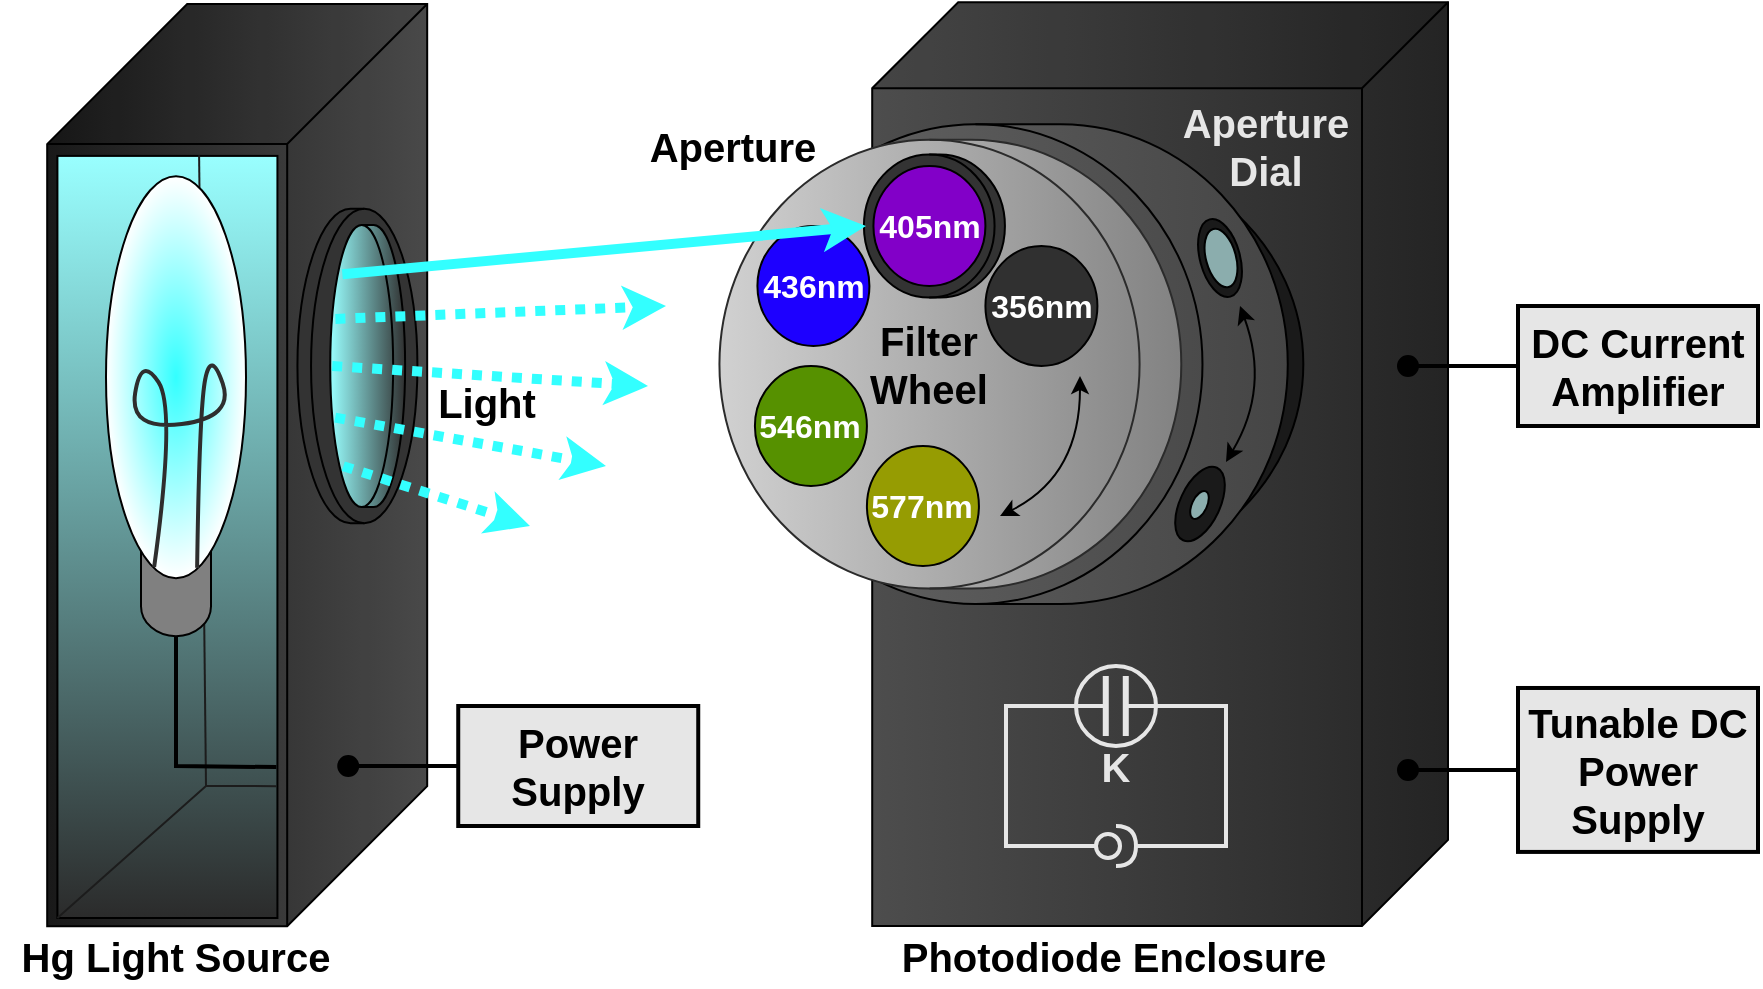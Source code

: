 <mxfile version="21.6.8" type="device">
  <diagram name="Page-1" id="J9Ec9AoUpxR5fXB4Tdid">
    <mxGraphModel dx="1562" dy="908" grid="1" gridSize="10" guides="1" tooltips="1" connect="1" arrows="1" fold="1" page="1" pageScale="1" pageWidth="850" pageHeight="1100" math="0" shadow="0">
      <root>
        <mxCell id="0" />
        <mxCell id="1" parent="0" />
        <mxCell id="gTJPBpC8XMw1r8A2eHfk-77" value="" style="shape=cube;whiteSpace=wrap;html=1;boundedLbl=1;backgroundOutline=1;darkOpacity=0.05;darkOpacity2=0.1;size=70;rotation=90;fillColor=#4D4D4D;gradientColor=#191919;fontSize=20;" parent="1" vertex="1">
          <mxGeometry x="-54.93" y="394.55" width="461.05" height="190" as="geometry" />
        </mxCell>
        <mxCell id="gTJPBpC8XMw1r8A2eHfk-78" value="" style="rounded=0;whiteSpace=wrap;html=1;fillColor=#99FFFF;gradientColor=#2B2B2B;gradientDirection=south;fontSize=20;" parent="1" vertex="1">
          <mxGeometry x="85.71" y="334.95" width="110" height="381.05" as="geometry" />
        </mxCell>
        <mxCell id="gTJPBpC8XMw1r8A2eHfk-33" value="" style="shape=cube;whiteSpace=wrap;html=1;boundedLbl=1;backgroundOutline=1;darkOpacity=0.05;darkOpacity2=0.1;size=43;rotation=90;fillColor=#4D4D4D;shadow=0;gradientColor=#262626;gradientDirection=north;fontSize=20;" parent="1" vertex="1">
          <mxGeometry x="406.12" y="345.07" width="461.86" height="287.9" as="geometry" />
        </mxCell>
        <mxCell id="gTJPBpC8XMw1r8A2eHfk-34" value="" style="shape=cylinder3;whiteSpace=wrap;html=1;boundedLbl=1;backgroundOutline=1;size=113.524;rotation=-90;fillColor=#1A1A1A;gradientColor=none;fontSize=20;" parent="1" vertex="1">
          <mxGeometry x="469.81" y="306.16" width="211.91" height="265.79" as="geometry" />
        </mxCell>
        <mxCell id="gTJPBpC8XMw1r8A2eHfk-12" value="" style="shape=cylinder3;whiteSpace=wrap;html=1;boundedLbl=1;backgroundOutline=1;size=113.524;rotation=-90;fillColor=#666666;gradientColor=#454545;fontSize=20;" parent="1" vertex="1">
          <mxGeometry x="446.09" y="304.22" width="239.89" height="269.69" as="geometry" />
        </mxCell>
        <mxCell id="gTJPBpC8XMw1r8A2eHfk-1" value="" style="shape=cylinder3;whiteSpace=wrap;html=1;boundedLbl=1;backgroundOutline=1;size=105.038;rotation=-90;fillColor=#D1D1D1;gradientColor=#828282;gradientDirection=south;strokeColor=#2B2B2B;fontSize=20;" parent="1" vertex="1">
          <mxGeometry x="420" y="323.6" width="224.37" height="230.93" as="geometry" />
        </mxCell>
        <mxCell id="gTJPBpC8XMw1r8A2eHfk-5" value="" style="ellipse;whiteSpace=wrap;html=1;fillColor=#303030;fontSize=20;" parent="1" vertex="1">
          <mxGeometry x="549.71" y="380" width="56" height="60" as="geometry" />
        </mxCell>
        <mxCell id="gTJPBpC8XMw1r8A2eHfk-6" value="" style="ellipse;whiteSpace=wrap;html=1;fillColor=#1d00ff;fontSize=20;" parent="1" vertex="1">
          <mxGeometry x="435.71" y="370" width="56" height="60" as="geometry" />
        </mxCell>
        <mxCell id="gTJPBpC8XMw1r8A2eHfk-7" value="" style="ellipse;whiteSpace=wrap;html=1;fillColor=#569100;fontSize=20;" parent="1" vertex="1">
          <mxGeometry x="434.46" y="440" width="56" height="60" as="geometry" />
        </mxCell>
        <mxCell id="gTJPBpC8XMw1r8A2eHfk-9" value="" style="ellipse;whiteSpace=wrap;html=1;fillColor=#969C02;fontSize=20;" parent="1" vertex="1">
          <mxGeometry x="490.46" y="480" width="56" height="60" as="geometry" />
        </mxCell>
        <mxCell id="gTJPBpC8XMw1r8A2eHfk-53" value="" style="group;fontColor=#FFFFFF;fontSize=20;" parent="1" vertex="1" connectable="0">
          <mxGeometry x="560" y="590" width="125" height="100" as="geometry" />
        </mxCell>
        <mxCell id="gTJPBpC8XMw1r8A2eHfk-51" value="" style="ellipse;whiteSpace=wrap;html=1;aspect=fixed;fillColor=none;strokeWidth=2;strokeColor=#E6E6E6;fontSize=20;" parent="gTJPBpC8XMw1r8A2eHfk-53" vertex="1">
          <mxGeometry x="35" width="40" height="40" as="geometry" />
        </mxCell>
        <mxCell id="gTJPBpC8XMw1r8A2eHfk-43" value="" style="shape=providedRequiredInterface;html=1;verticalLabelPosition=bottom;sketch=0;fillColor=none;strokeWidth=2;strokeColor=#E6E6E6;fontSize=20;" parent="gTJPBpC8XMw1r8A2eHfk-53" vertex="1">
          <mxGeometry x="45" y="80" width="20" height="20" as="geometry" />
        </mxCell>
        <mxCell id="gTJPBpC8XMw1r8A2eHfk-44" value="" style="endArrow=none;html=1;rounded=0;strokeWidth=3;strokeColor=#E6E6E6;fontSize=20;" parent="gTJPBpC8XMw1r8A2eHfk-53" edge="1">
          <mxGeometry width="50" height="50" relative="1" as="geometry">
            <mxPoint x="49.89" y="35" as="sourcePoint" />
            <mxPoint x="49.89" y="5" as="targetPoint" />
          </mxGeometry>
        </mxCell>
        <mxCell id="gTJPBpC8XMw1r8A2eHfk-45" value="" style="endArrow=none;html=1;rounded=0;strokeWidth=3;strokeColor=#E6E6E6;fontSize=20;" parent="gTJPBpC8XMw1r8A2eHfk-53" edge="1">
          <mxGeometry width="50" height="50" relative="1" as="geometry">
            <mxPoint x="59.89" y="35" as="sourcePoint" />
            <mxPoint x="59.89" y="5" as="targetPoint" />
          </mxGeometry>
        </mxCell>
        <mxCell id="gTJPBpC8XMw1r8A2eHfk-46" value="" style="endArrow=none;html=1;rounded=0;exitX=0;exitY=0.5;exitDx=0;exitDy=0;exitPerimeter=0;strokeWidth=2;strokeColor=#E6E6E6;fontSize=20;" parent="gTJPBpC8XMw1r8A2eHfk-53" source="gTJPBpC8XMw1r8A2eHfk-43" edge="1">
          <mxGeometry width="50" height="50" relative="1" as="geometry">
            <mxPoint x="-10" y="90" as="sourcePoint" />
            <mxPoint x="50" y="20" as="targetPoint" />
            <Array as="points">
              <mxPoint y="90" />
              <mxPoint y="20" />
            </Array>
          </mxGeometry>
        </mxCell>
        <mxCell id="gTJPBpC8XMw1r8A2eHfk-49" value="" style="endArrow=none;html=1;rounded=0;exitX=1;exitY=0.5;exitDx=0;exitDy=0;exitPerimeter=0;strokeWidth=2;strokeColor=#E6E6E6;fontSize=20;" parent="gTJPBpC8XMw1r8A2eHfk-53" source="gTJPBpC8XMw1r8A2eHfk-43" edge="1">
          <mxGeometry width="50" height="50" relative="1" as="geometry">
            <mxPoint x="70" y="95" as="sourcePoint" />
            <mxPoint x="60" y="20" as="targetPoint" />
            <Array as="points">
              <mxPoint x="110" y="90" />
              <mxPoint x="110" y="20" />
            </Array>
          </mxGeometry>
        </mxCell>
        <mxCell id="gTJPBpC8XMw1r8A2eHfk-56" value="&lt;b style=&quot;font-size: 20px;&quot;&gt;&lt;font style=&quot;font-size: 20px;&quot;&gt;K&lt;/font&gt;&lt;/b&gt;" style="text;html=1;strokeColor=none;fillColor=none;align=center;verticalAlign=middle;whiteSpace=wrap;rounded=0;fontColor=#E6E6E6;fontSize=20;" parent="gTJPBpC8XMw1r8A2eHfk-53" vertex="1">
          <mxGeometry x="25" y="35" width="60" height="30" as="geometry" />
        </mxCell>
        <mxCell id="gTJPBpC8XMw1r8A2eHfk-57" value="&lt;b style=&quot;font-size: 16px;&quot;&gt;&lt;font style=&quot;font-size: 16px;&quot;&gt;356nm&lt;/font&gt;&lt;/b&gt;" style="text;html=1;strokeColor=none;fillColor=none;align=center;verticalAlign=middle;whiteSpace=wrap;rounded=0;fontColor=#FFFFFF;fontSize=16;" parent="1" vertex="1">
          <mxGeometry x="547.72" y="395" width="60" height="30" as="geometry" />
        </mxCell>
        <mxCell id="gTJPBpC8XMw1r8A2eHfk-59" value="&lt;b style=&quot;font-size: 16px;&quot;&gt;&lt;font style=&quot;font-size: 16px;&quot;&gt;436nm&lt;/font&gt;&lt;/b&gt;" style="text;html=1;strokeColor=none;fillColor=none;align=center;verticalAlign=middle;whiteSpace=wrap;rounded=0;fontColor=#FFFFFF;fontSize=16;" parent="1" vertex="1">
          <mxGeometry x="434.46" y="385" width="60" height="30" as="geometry" />
        </mxCell>
        <mxCell id="gTJPBpC8XMw1r8A2eHfk-60" value="&lt;b style=&quot;font-size: 16px;&quot;&gt;&lt;font style=&quot;font-size: 16px;&quot;&gt;546nm&lt;/font&gt;&lt;/b&gt;" style="text;html=1;strokeColor=none;fillColor=none;align=center;verticalAlign=middle;whiteSpace=wrap;rounded=0;fontColor=#FFFFFF;fontSize=16;" parent="1" vertex="1">
          <mxGeometry x="432.46" y="455" width="60" height="30" as="geometry" />
        </mxCell>
        <mxCell id="gTJPBpC8XMw1r8A2eHfk-61" value="&lt;b style=&quot;font-size: 16px;&quot;&gt;&lt;font style=&quot;font-size: 16px;&quot;&gt;577nm&lt;/font&gt;&lt;/b&gt;" style="text;html=1;strokeColor=none;fillColor=none;align=center;verticalAlign=middle;whiteSpace=wrap;rounded=0;fontColor=#FFFFFF;fontSize=16;" parent="1" vertex="1">
          <mxGeometry x="488.46" y="495" width="60" height="30" as="geometry" />
        </mxCell>
        <mxCell id="gTJPBpC8XMw1r8A2eHfk-67" value="" style="group;rotation=-15;fontSize=20;" parent="1" vertex="1" connectable="0">
          <mxGeometry x="657" y="366" width="20" height="40" as="geometry" />
        </mxCell>
        <mxCell id="gTJPBpC8XMw1r8A2eHfk-65" value="" style="ellipse;whiteSpace=wrap;html=1;fillColor=#1A1A1A;rotation=-15;fontSize=20;" parent="gTJPBpC8XMw1r8A2eHfk-67" vertex="1">
          <mxGeometry width="20" height="40" as="geometry" />
        </mxCell>
        <mxCell id="gTJPBpC8XMw1r8A2eHfk-66" value="" style="ellipse;whiteSpace=wrap;html=1;fillColor=#8BADAD;rotation=-15;fontSize=20;" parent="gTJPBpC8XMw1r8A2eHfk-67" vertex="1">
          <mxGeometry x="3" y="5" width="15" height="30" as="geometry" />
        </mxCell>
        <mxCell id="gTJPBpC8XMw1r8A2eHfk-68" value="" style="group;rotation=25;fontSize=20;" parent="1" vertex="1" connectable="0">
          <mxGeometry x="647" y="489" width="20" height="40" as="geometry" />
        </mxCell>
        <mxCell id="gTJPBpC8XMw1r8A2eHfk-69" value="" style="ellipse;whiteSpace=wrap;html=1;fillColor=#1A1A1A;rotation=25;fontSize=20;" parent="gTJPBpC8XMw1r8A2eHfk-68" vertex="1">
          <mxGeometry width="20" height="40" as="geometry" />
        </mxCell>
        <mxCell id="gTJPBpC8XMw1r8A2eHfk-70" value="" style="ellipse;whiteSpace=wrap;html=1;fillColor=#8BADAD;rotation=25;fontSize=20;" parent="gTJPBpC8XMw1r8A2eHfk-68" vertex="1">
          <mxGeometry x="6" y="13" width="7.5" height="15" as="geometry" />
        </mxCell>
        <mxCell id="gTJPBpC8XMw1r8A2eHfk-73" value="" style="endArrow=classic;startArrow=classic;html=1;curved=1;exitX=0.5;exitY=0;exitDx=0;exitDy=0;entryX=0.5;entryY=1;entryDx=0;entryDy=0;fontSize=20;" parent="1" edge="1">
          <mxGeometry width="50" height="50" relative="1" as="geometry">
            <mxPoint x="670" y="488" as="sourcePoint" />
            <mxPoint x="677" y="410" as="targetPoint" />
            <Array as="points">
              <mxPoint x="692" y="451" />
            </Array>
          </mxGeometry>
        </mxCell>
        <mxCell id="gTJPBpC8XMw1r8A2eHfk-74" value="" style="endArrow=classic;startArrow=classic;html=1;curved=1;fontSize=20;" parent="1" edge="1">
          <mxGeometry width="50" height="50" relative="1" as="geometry">
            <mxPoint x="557" y="515" as="sourcePoint" />
            <mxPoint x="597" y="445" as="targetPoint" />
            <Array as="points">
              <mxPoint x="597" y="495" />
            </Array>
          </mxGeometry>
        </mxCell>
        <mxCell id="gTJPBpC8XMw1r8A2eHfk-82" value="&lt;font style=&quot;font-size: 20px;&quot;&gt;&lt;b style=&quot;font-size: 20px;&quot;&gt;Hg Light Source&lt;/b&gt;&lt;/font&gt;" style="text;html=1;strokeColor=none;fillColor=none;align=center;verticalAlign=middle;whiteSpace=wrap;rounded=0;fontSize=20;" parent="1" vertex="1">
          <mxGeometry x="57.85" y="720" width="174.29" height="30" as="geometry" />
        </mxCell>
        <mxCell id="gTJPBpC8XMw1r8A2eHfk-85" value="&lt;font style=&quot;font-size: 20px;&quot;&gt;&lt;b style=&quot;font-size: 20px;&quot;&gt;Filter Wheel&lt;/b&gt;&lt;/font&gt;" style="text;html=1;strokeColor=none;fillColor=none;align=center;verticalAlign=middle;whiteSpace=wrap;rounded=0;fontSize=20;" parent="1" vertex="1">
          <mxGeometry x="483.46" y="424.06" width="76.54" height="30" as="geometry" />
        </mxCell>
        <mxCell id="gTJPBpC8XMw1r8A2eHfk-86" value="&lt;font style=&quot;font-size: 20px;&quot;&gt;&lt;b style=&quot;font-size: 20px;&quot;&gt;Aperture Dial&lt;/b&gt;&lt;/font&gt;" style="text;html=1;strokeColor=none;fillColor=none;align=center;verticalAlign=middle;whiteSpace=wrap;rounded=0;fontColor=#E6E6E6;fontSize=20;" parent="1" vertex="1">
          <mxGeometry x="640" y="315.07" width="100" height="30" as="geometry" />
        </mxCell>
        <mxCell id="gTJPBpC8XMw1r8A2eHfk-87" value="&lt;font style=&quot;font-size: 20px;&quot;&gt;&lt;b style=&quot;font-size: 20px;&quot;&gt;Photodiode Enclosure&lt;/b&gt;&lt;/font&gt;" style="text;html=1;strokeColor=none;fillColor=none;align=center;verticalAlign=middle;whiteSpace=wrap;rounded=0;fontSize=20;" parent="1" vertex="1">
          <mxGeometry x="483.46" y="720" width="262.28" height="30" as="geometry" />
        </mxCell>
        <mxCell id="gTJPBpC8XMw1r8A2eHfk-88" value="" style="endArrow=none;html=1;rounded=0;strokeWidth=2;exitX=1;exitY=0.5;exitDx=0;exitDy=0;fontSize=20;" parent="1" source="gTJPBpC8XMw1r8A2eHfk-93" target="gTJPBpC8XMw1r8A2eHfk-90" edge="1">
          <mxGeometry width="50" height="50" relative="1" as="geometry">
            <mxPoint x="766" y="642" as="sourcePoint" />
            <mxPoint x="786" y="644" as="targetPoint" />
          </mxGeometry>
        </mxCell>
        <mxCell id="gTJPBpC8XMw1r8A2eHfk-90" value="&lt;font style=&quot;font-size: 20px;&quot;&gt;&lt;b style=&quot;font-size: 20px;&quot;&gt;Tunable DC Power Supply&lt;/b&gt;&lt;/font&gt;" style="rounded=0;whiteSpace=wrap;html=1;strokeWidth=2;fillColor=#E6E6E6;fontSize=20;" parent="1" vertex="1">
          <mxGeometry x="816" y="600.99" width="120" height="81.97" as="geometry" />
        </mxCell>
        <mxCell id="gTJPBpC8XMw1r8A2eHfk-91" value="" style="endArrow=none;html=1;rounded=0;strokeWidth=2;exitX=1;exitY=0.5;exitDx=0;exitDy=0;fontSize=20;" parent="1" source="gTJPBpC8XMw1r8A2eHfk-95" target="gTJPBpC8XMw1r8A2eHfk-92" edge="1">
          <mxGeometry width="50" height="50" relative="1" as="geometry">
            <mxPoint x="766" y="440.03" as="sourcePoint" />
            <mxPoint x="786" y="442.03" as="targetPoint" />
          </mxGeometry>
        </mxCell>
        <mxCell id="gTJPBpC8XMw1r8A2eHfk-92" value="&lt;font style=&quot;font-size: 20px;&quot;&gt;&lt;b style=&quot;font-size: 20px;&quot;&gt;DC Current Amplifier&lt;/b&gt;&lt;/font&gt;" style="rounded=0;whiteSpace=wrap;html=1;strokeWidth=2;fillColor=#E6E6E6;fontSize=20;" parent="1" vertex="1">
          <mxGeometry x="816" y="410" width="120" height="60" as="geometry" />
        </mxCell>
        <mxCell id="gTJPBpC8XMw1r8A2eHfk-94" value="" style="endArrow=none;html=1;rounded=0;strokeWidth=2;fontSize=20;" parent="1" target="gTJPBpC8XMw1r8A2eHfk-93" edge="1">
          <mxGeometry width="50" height="50" relative="1" as="geometry">
            <mxPoint x="760" y="642" as="sourcePoint" />
            <mxPoint x="810" y="642" as="targetPoint" />
          </mxGeometry>
        </mxCell>
        <mxCell id="gTJPBpC8XMw1r8A2eHfk-93" value="" style="ellipse;whiteSpace=wrap;html=1;fillColor=#000000;fontSize=20;" parent="1" vertex="1">
          <mxGeometry x="756" y="636.97" width="10" height="10" as="geometry" />
        </mxCell>
        <mxCell id="gTJPBpC8XMw1r8A2eHfk-95" value="" style="ellipse;whiteSpace=wrap;html=1;fillColor=#000000;fontSize=20;" parent="1" vertex="1">
          <mxGeometry x="756" y="435" width="10" height="10" as="geometry" />
        </mxCell>
        <mxCell id="gTJPBpC8XMw1r8A2eHfk-96" value="" style="endArrow=none;html=1;rounded=0;strokeWidth=2;exitX=1;exitY=0.5;exitDx=0;exitDy=0;fontSize=20;" parent="1" source="gTJPBpC8XMw1r8A2eHfk-98" target="gTJPBpC8XMw1r8A2eHfk-97" edge="1">
          <mxGeometry width="50" height="50" relative="1" as="geometry">
            <mxPoint x="236.12" y="640.03" as="sourcePoint" />
            <mxPoint x="256.12" y="642.03" as="targetPoint" />
          </mxGeometry>
        </mxCell>
        <mxCell id="gTJPBpC8XMw1r8A2eHfk-97" value="&lt;font style=&quot;font-size: 20px;&quot;&gt;&lt;b style=&quot;font-size: 20px;&quot;&gt;Power Supply&lt;/b&gt;&lt;/font&gt;" style="rounded=0;whiteSpace=wrap;html=1;strokeWidth=2;fillColor=#E6E6E6;fontSize=20;" parent="1" vertex="1">
          <mxGeometry x="286.12" y="610" width="120" height="60" as="geometry" />
        </mxCell>
        <mxCell id="gTJPBpC8XMw1r8A2eHfk-98" value="" style="ellipse;whiteSpace=wrap;html=1;fillColor=#000000;fontSize=20;" parent="1" vertex="1">
          <mxGeometry x="226.12" y="635" width="10" height="10" as="geometry" />
        </mxCell>
        <mxCell id="gTJPBpC8XMw1r8A2eHfk-100" value="" style="endArrow=none;html=1;rounded=0;exitX=0;exitY=1;exitDx=0;exitDy=0;entryX=0.995;entryY=0.827;entryDx=0;entryDy=0;entryPerimeter=0;strokeColor=#1C1C1C;fontSize=20;" parent="1" source="gTJPBpC8XMw1r8A2eHfk-78" target="gTJPBpC8XMw1r8A2eHfk-78" edge="1">
          <mxGeometry width="50" height="50" relative="1" as="geometry">
            <mxPoint x="290" y="620" as="sourcePoint" />
            <mxPoint x="190" y="650" as="targetPoint" />
            <Array as="points">
              <mxPoint x="160" y="650" />
            </Array>
          </mxGeometry>
        </mxCell>
        <mxCell id="gTJPBpC8XMw1r8A2eHfk-101" value="" style="endArrow=none;html=1;rounded=0;entryX=0.644;entryY=-0.001;entryDx=0;entryDy=0;entryPerimeter=0;strokeColor=#1C1C1C;fontSize=20;" parent="1" target="gTJPBpC8XMw1r8A2eHfk-78" edge="1">
          <mxGeometry width="50" height="50" relative="1" as="geometry">
            <mxPoint x="160" y="650" as="sourcePoint" />
            <mxPoint x="300" y="450" as="targetPoint" />
          </mxGeometry>
        </mxCell>
        <mxCell id="gTJPBpC8XMw1r8A2eHfk-102" value="" style="group;fontSize=20;" parent="1" vertex="1" connectable="0">
          <mxGeometry x="110.0" y="345.07" width="70" height="270" as="geometry" />
        </mxCell>
        <mxCell id="gTJPBpC8XMw1r8A2eHfk-40" value="" style="group;fontSize=20;" parent="gTJPBpC8XMw1r8A2eHfk-102" vertex="1" connectable="0">
          <mxGeometry width="70" height="230" as="geometry" />
        </mxCell>
        <mxCell id="gTJPBpC8XMw1r8A2eHfk-37" value="" style="shape=cylinder3;whiteSpace=wrap;html=1;boundedLbl=1;backgroundOutline=1;size=15;fillColor=#808080;fontSize=20;" parent="gTJPBpC8XMw1r8A2eHfk-40" vertex="1">
          <mxGeometry x="17.5" y="165.6" width="35" height="64.4" as="geometry" />
        </mxCell>
        <mxCell id="gTJPBpC8XMw1r8A2eHfk-36" value="" style="ellipse;whiteSpace=wrap;html=1;fillColor=#33FFFF;gradientColor=#FFFFFF;gradientDirection=radial;fontSize=20;" parent="gTJPBpC8XMw1r8A2eHfk-40" vertex="1">
          <mxGeometry width="70" height="201.014" as="geometry" />
        </mxCell>
        <mxCell id="gTJPBpC8XMw1r8A2eHfk-39" value="" style="endArrow=none;html=1;curved=1;exitX=0.344;exitY=0.977;exitDx=0;exitDy=0;exitPerimeter=0;entryX=0.651;entryY=0.979;entryDx=0;entryDy=0;entryPerimeter=0;strokeWidth=2;strokeColor=#2E2E2E;fontSize=20;" parent="gTJPBpC8XMw1r8A2eHfk-40" edge="1">
          <mxGeometry width="50" height="50" relative="1" as="geometry">
            <mxPoint x="24.08" y="195.471" as="sourcePoint" />
            <mxPoint x="45.57" y="195.873" as="targetPoint" />
            <Array as="points">
              <mxPoint x="35" y="116.501" />
              <mxPoint x="17.5" y="89.57" />
              <mxPoint x="11.667" y="127.352" />
              <mxPoint x="64.167" y="120.57" />
              <mxPoint x="52.5" y="86.661" />
              <mxPoint x="46.667" y="116.698" />
            </Array>
          </mxGeometry>
        </mxCell>
        <mxCell id="gTJPBpC8XMw1r8A2eHfk-103" value="" style="endArrow=none;html=1;rounded=0;strokeWidth=2;entryX=0.5;entryY=1;entryDx=0;entryDy=0;entryPerimeter=0;exitX=0.995;exitY=0.802;exitDx=0;exitDy=0;exitPerimeter=0;fontSize=20;" parent="1" source="gTJPBpC8XMw1r8A2eHfk-78" target="gTJPBpC8XMw1r8A2eHfk-37" edge="1">
          <mxGeometry width="50" height="50" relative="1" as="geometry">
            <mxPoint x="190" y="640" as="sourcePoint" />
            <mxPoint x="296" y="650" as="targetPoint" />
            <Array as="points">
              <mxPoint x="145" y="640" />
            </Array>
          </mxGeometry>
        </mxCell>
        <mxCell id="nDO3mFsg04Fj6KyooAAS-1" value="" style="group;fontSize=20;" parent="1" vertex="1" connectable="0">
          <mxGeometry x="205.715" y="361.355" width="60" height="157.29" as="geometry" />
        </mxCell>
        <mxCell id="gTJPBpC8XMw1r8A2eHfk-105" value="" style="shape=cylinder3;whiteSpace=wrap;html=1;boundedLbl=1;backgroundOutline=1;size=26.594;rotation=90;gradientColor=none;fillColor=#333333;gradientDirection=south;fontSize=20;" parent="nDO3mFsg04Fj6KyooAAS-1" vertex="1">
          <mxGeometry x="-48.645" y="48.645" width="157.29" height="60" as="geometry" />
        </mxCell>
        <mxCell id="gTJPBpC8XMw1r8A2eHfk-76" value="" style="shape=cylinder3;whiteSpace=wrap;html=1;boundedLbl=1;backgroundOutline=1;size=15.729;rotation=-90;gradientColor=#303030;fillColor=#99FFFF;gradientDirection=south;fontSize=20;" parent="nDO3mFsg04Fj6KyooAAS-1" vertex="1">
          <mxGeometry x="-35.395" y="59.925" width="141.04" height="37.44" as="geometry" />
        </mxCell>
        <mxCell id="gTJPBpC8XMw1r8A2eHfk-17" value="" style="endArrow=classic;html=1;rounded=0;strokeWidth=5;strokeColor=#33FFFF;exitX=0.5;exitY=0;exitDx=0;exitDy=0;exitPerimeter=0;dashed=1;dashPattern=1 1;fontSize=20;" parent="1" edge="1">
          <mxGeometry width="50" height="50" relative="1" as="geometry">
            <mxPoint x="223.12" y="440.0" as="sourcePoint" />
            <mxPoint x="381" y="450" as="targetPoint" />
          </mxGeometry>
        </mxCell>
        <mxCell id="gTJPBpC8XMw1r8A2eHfk-20" value="" style="endArrow=classic;html=1;rounded=0;strokeWidth=5;strokeColor=#33FFFF;exitX=0.145;exitY=0;exitDx=0;exitDy=4.561;exitPerimeter=0;dashed=1;dashPattern=1 1;fontSize=20;" parent="1" edge="1">
          <mxGeometry width="50" height="50" relative="1" as="geometry">
            <mxPoint x="228.681" y="490.069" as="sourcePoint" />
            <mxPoint x="322" y="520" as="targetPoint" />
          </mxGeometry>
        </mxCell>
        <mxCell id="gTJPBpC8XMw1r8A2eHfk-83" value="&lt;font style=&quot;font-size: 20px;&quot;&gt;&lt;b style=&quot;font-size: 20px;&quot;&gt;Light&lt;/b&gt;&lt;/font&gt;" style="text;html=1;strokeColor=none;fillColor=none;align=center;verticalAlign=middle;whiteSpace=wrap;rounded=0;fontColor=#000000;fontSize=20;" parent="1" vertex="1">
          <mxGeometry x="242.997" y="443" width="114.545" height="30" as="geometry" />
        </mxCell>
        <mxCell id="nDO3mFsg04Fj6KyooAAS-5" value="" style="endArrow=classic;html=1;rounded=0;strokeWidth=5;strokeColor=#33FFFF;exitX=0.667;exitY=0.069;exitDx=0;exitDy=0;exitPerimeter=0;dashed=1;dashPattern=1 1;fontSize=20;" parent="1" source="gTJPBpC8XMw1r8A2eHfk-76" edge="1">
          <mxGeometry width="50" height="50" relative="1" as="geometry">
            <mxPoint x="230" y="410" as="sourcePoint" />
            <mxPoint x="390" y="410" as="targetPoint" />
          </mxGeometry>
        </mxCell>
        <mxCell id="nDO3mFsg04Fj6KyooAAS-6" value="" style="endArrow=classic;html=1;rounded=0;strokeWidth=5;strokeColor=#33FFFF;exitX=0.317;exitY=0.066;exitDx=0;exitDy=0;exitPerimeter=0;dashed=1;dashPattern=1 1;fontSize=20;" parent="1" source="gTJPBpC8XMw1r8A2eHfk-76" edge="1">
          <mxGeometry width="50" height="50" relative="1" as="geometry">
            <mxPoint x="226.12" y="470" as="sourcePoint" />
            <mxPoint x="360" y="490" as="targetPoint" />
          </mxGeometry>
        </mxCell>
        <mxCell id="nDO3mFsg04Fj6KyooAAS-8" value="" style="shape=cylinder3;whiteSpace=wrap;html=1;boundedLbl=1;backgroundOutline=1;size=32.667;rotation=-90;fillColor=#333333;fontSize=20;" parent="1" vertex="1">
          <mxGeometry x="488.46" y="334.75" width="71.5" height="70.51" as="geometry" />
        </mxCell>
        <mxCell id="gTJPBpC8XMw1r8A2eHfk-4" value="" style="ellipse;whiteSpace=wrap;html=1;fillColor=#8200C8;gradientColor=none;gradientDirection=south;strokeWidth=1;fontSize=20;" parent="1" vertex="1">
          <mxGeometry x="493.71" y="340" width="56" height="60" as="geometry" />
        </mxCell>
        <mxCell id="gTJPBpC8XMw1r8A2eHfk-58" value="&lt;b style=&quot;font-size: 16px;&quot;&gt;&lt;font style=&quot;font-size: 16px;&quot;&gt;405nm&lt;/font&gt;&lt;/b&gt;" style="text;html=1;strokeColor=none;fillColor=none;align=center;verticalAlign=middle;whiteSpace=wrap;rounded=0;fontColor=#FFFFFF;fontSize=16;" parent="1" vertex="1">
          <mxGeometry x="491.72" y="355" width="60" height="30" as="geometry" />
        </mxCell>
        <mxCell id="gTJPBpC8XMw1r8A2eHfk-16" value="" style="endArrow=classic;html=1;rounded=1;strokeWidth=5;strokeColor=#33FFFF;exitX=0.825;exitY=0.162;exitDx=0;exitDy=0;exitPerimeter=0;fontSize=20;" parent="1" source="gTJPBpC8XMw1r8A2eHfk-76" edge="1">
          <mxGeometry width="50" height="50" relative="1" as="geometry">
            <mxPoint x="228.681" y="389.931" as="sourcePoint" />
            <mxPoint x="490" y="370" as="targetPoint" />
          </mxGeometry>
        </mxCell>
        <mxCell id="_SRtPT2Q1n5eIq6mMGD4-1" value="&lt;font style=&quot;font-size: 20px;&quot;&gt;&lt;b style=&quot;font-size: 20px;&quot;&gt;Aperture&lt;/b&gt;&lt;/font&gt;" style="text;html=1;strokeColor=none;fillColor=none;align=center;verticalAlign=middle;whiteSpace=wrap;rounded=0;fontColor=#000000;fontSize=20;" parent="1" vertex="1">
          <mxGeometry x="366.267" y="315" width="114.545" height="30" as="geometry" />
        </mxCell>
      </root>
    </mxGraphModel>
  </diagram>
</mxfile>

